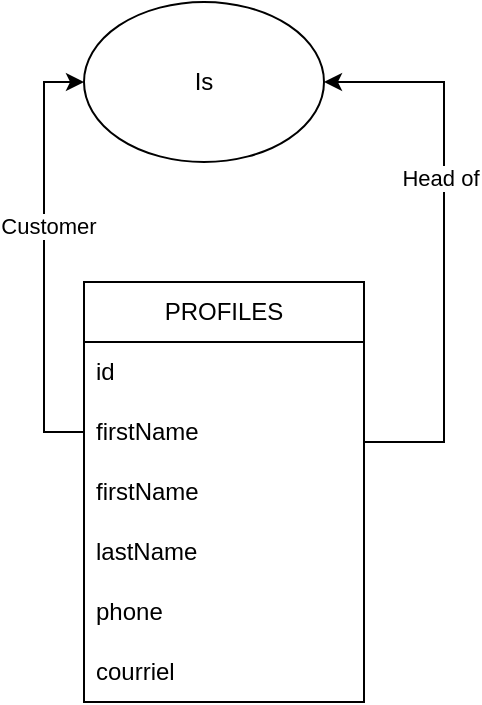 <mxfile version="26.0.2">
  <diagram name="MCD" id="bskp5neobdjTyrfxAZC7">
    <mxGraphModel dx="2261" dy="738" grid="1" gridSize="10" guides="1" tooltips="1" connect="1" arrows="1" fold="1" page="1" pageScale="1" pageWidth="827" pageHeight="1169" math="0" shadow="0">
      <root>
        <mxCell id="0" />
        <mxCell id="1" parent="0" />
        <mxCell id="2E7-oMuuQbG6Jia4ZMlB-7" style="edgeStyle=orthogonalEdgeStyle;rounded=0;orthogonalLoop=1;jettySize=auto;html=1;" edge="1" parent="1" source="x-PH9cc-faj1OfSKzyTi-1" target="2E7-oMuuQbG6Jia4ZMlB-3">
          <mxGeometry relative="1" as="geometry">
            <Array as="points">
              <mxPoint x="-600" y="250" />
              <mxPoint x="-600" y="70" />
            </Array>
          </mxGeometry>
        </mxCell>
        <mxCell id="2E7-oMuuQbG6Jia4ZMlB-8" value="Head of" style="edgeLabel;html=1;align=center;verticalAlign=middle;resizable=0;points=[];" vertex="1" connectable="0" parent="2E7-oMuuQbG6Jia4ZMlB-7">
          <mxGeometry x="0.229" y="2" relative="1" as="geometry">
            <mxPoint as="offset" />
          </mxGeometry>
        </mxCell>
        <mxCell id="x-PH9cc-faj1OfSKzyTi-1" value="PROFILES" style="swimlane;fontStyle=0;childLayout=stackLayout;horizontal=1;startSize=30;horizontalStack=0;resizeParent=1;resizeParentMax=0;resizeLast=0;collapsible=1;marginBottom=0;whiteSpace=wrap;html=1;" parent="1" vertex="1">
          <mxGeometry x="-780" y="170" width="140" height="210" as="geometry" />
        </mxCell>
        <mxCell id="x-PH9cc-faj1OfSKzyTi-2" value="id" style="text;strokeColor=none;fillColor=none;align=left;verticalAlign=middle;spacingLeft=4;spacingRight=4;overflow=hidden;points=[[0,0.5],[1,0.5]];portConstraint=eastwest;rotatable=0;whiteSpace=wrap;html=1;" parent="x-PH9cc-faj1OfSKzyTi-1" vertex="1">
          <mxGeometry y="30" width="140" height="30" as="geometry" />
        </mxCell>
        <mxCell id="x-PH9cc-faj1OfSKzyTi-3" value="firstName" style="text;strokeColor=none;fillColor=none;align=left;verticalAlign=middle;spacingLeft=4;spacingRight=4;overflow=hidden;points=[[0,0.5],[1,0.5]];portConstraint=eastwest;rotatable=0;whiteSpace=wrap;html=1;" parent="x-PH9cc-faj1OfSKzyTi-1" vertex="1">
          <mxGeometry y="60" width="140" height="30" as="geometry" />
        </mxCell>
        <mxCell id="2E7-oMuuQbG6Jia4ZMlB-6" value="firstName" style="text;strokeColor=none;fillColor=none;align=left;verticalAlign=middle;spacingLeft=4;spacingRight=4;overflow=hidden;points=[[0,0.5],[1,0.5]];portConstraint=eastwest;rotatable=0;whiteSpace=wrap;html=1;" vertex="1" parent="x-PH9cc-faj1OfSKzyTi-1">
          <mxGeometry y="90" width="140" height="30" as="geometry" />
        </mxCell>
        <mxCell id="x-PH9cc-faj1OfSKzyTi-4" value="lastName" style="text;strokeColor=none;fillColor=none;align=left;verticalAlign=middle;spacingLeft=4;spacingRight=4;overflow=hidden;points=[[0,0.5],[1,0.5]];portConstraint=eastwest;rotatable=0;whiteSpace=wrap;html=1;" parent="x-PH9cc-faj1OfSKzyTi-1" vertex="1">
          <mxGeometry y="120" width="140" height="30" as="geometry" />
        </mxCell>
        <mxCell id="2E7-oMuuQbG6Jia4ZMlB-1" value="phone" style="text;strokeColor=none;fillColor=none;align=left;verticalAlign=middle;spacingLeft=4;spacingRight=4;overflow=hidden;points=[[0,0.5],[1,0.5]];portConstraint=eastwest;rotatable=0;whiteSpace=wrap;html=1;" vertex="1" parent="x-PH9cc-faj1OfSKzyTi-1">
          <mxGeometry y="150" width="140" height="30" as="geometry" />
        </mxCell>
        <mxCell id="2E7-oMuuQbG6Jia4ZMlB-2" value="courriel" style="text;strokeColor=none;fillColor=none;align=left;verticalAlign=middle;spacingLeft=4;spacingRight=4;overflow=hidden;points=[[0,0.5],[1,0.5]];portConstraint=eastwest;rotatable=0;whiteSpace=wrap;html=1;" vertex="1" parent="x-PH9cc-faj1OfSKzyTi-1">
          <mxGeometry y="180" width="140" height="30" as="geometry" />
        </mxCell>
        <mxCell id="2E7-oMuuQbG6Jia4ZMlB-3" value="Is" style="ellipse;whiteSpace=wrap;html=1;" vertex="1" parent="1">
          <mxGeometry x="-780" y="30" width="120" height="80" as="geometry" />
        </mxCell>
        <mxCell id="2E7-oMuuQbG6Jia4ZMlB-5" style="edgeStyle=orthogonalEdgeStyle;rounded=0;orthogonalLoop=1;jettySize=auto;html=1;" edge="1" parent="1" source="x-PH9cc-faj1OfSKzyTi-3" target="2E7-oMuuQbG6Jia4ZMlB-3">
          <mxGeometry relative="1" as="geometry">
            <Array as="points">
              <mxPoint x="-800" y="245" />
              <mxPoint x="-800" y="70" />
            </Array>
          </mxGeometry>
        </mxCell>
        <mxCell id="2E7-oMuuQbG6Jia4ZMlB-9" value="Customer" style="edgeLabel;html=1;align=center;verticalAlign=middle;resizable=0;points=[];" vertex="1" connectable="0" parent="2E7-oMuuQbG6Jia4ZMlB-5">
          <mxGeometry x="0.144" y="-2" relative="1" as="geometry">
            <mxPoint as="offset" />
          </mxGeometry>
        </mxCell>
      </root>
    </mxGraphModel>
  </diagram>
</mxfile>

